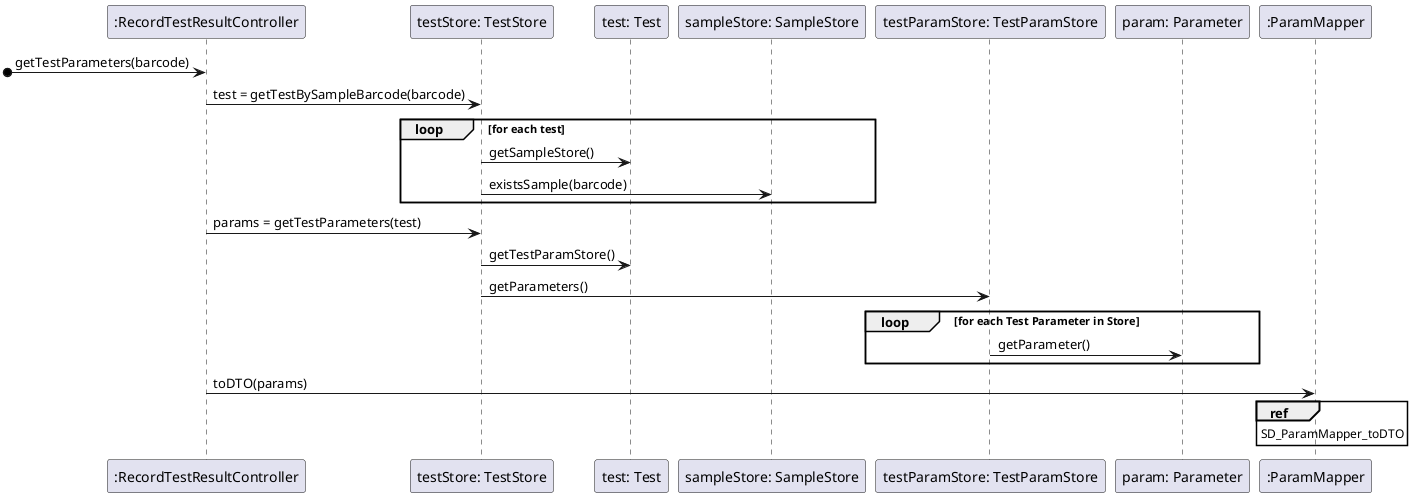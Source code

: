 @startuml
participant ":RecordTestResultController" as controller
participant "testStore: TestStore" as ts
participant "test: Test" as test
participant "sampleStore: SampleStore" as ss
participant "testParamStore: TestParamStore" as tpstore
participant "param: Parameter" as testParam
participant ":ParamMapper" as map

[o-> controller : getTestParameters(barcode)
controller -> ts : test = getTestBySampleBarcode(barcode)
loop for each test
ts -> test : getSampleStore()
ts -> ss : existsSample(barcode)
end loop
controller -> ts : params = getTestParameters(test)
ts -> test : getTestParamStore()
ts -> tpstore : getParameters()
loop for each Test Parameter in Store
tpstore -> testParam : getParameter()
end loop
controller -> map : toDTO(params)
ref over map : SD_ParamMapper_toDTO
@enduml